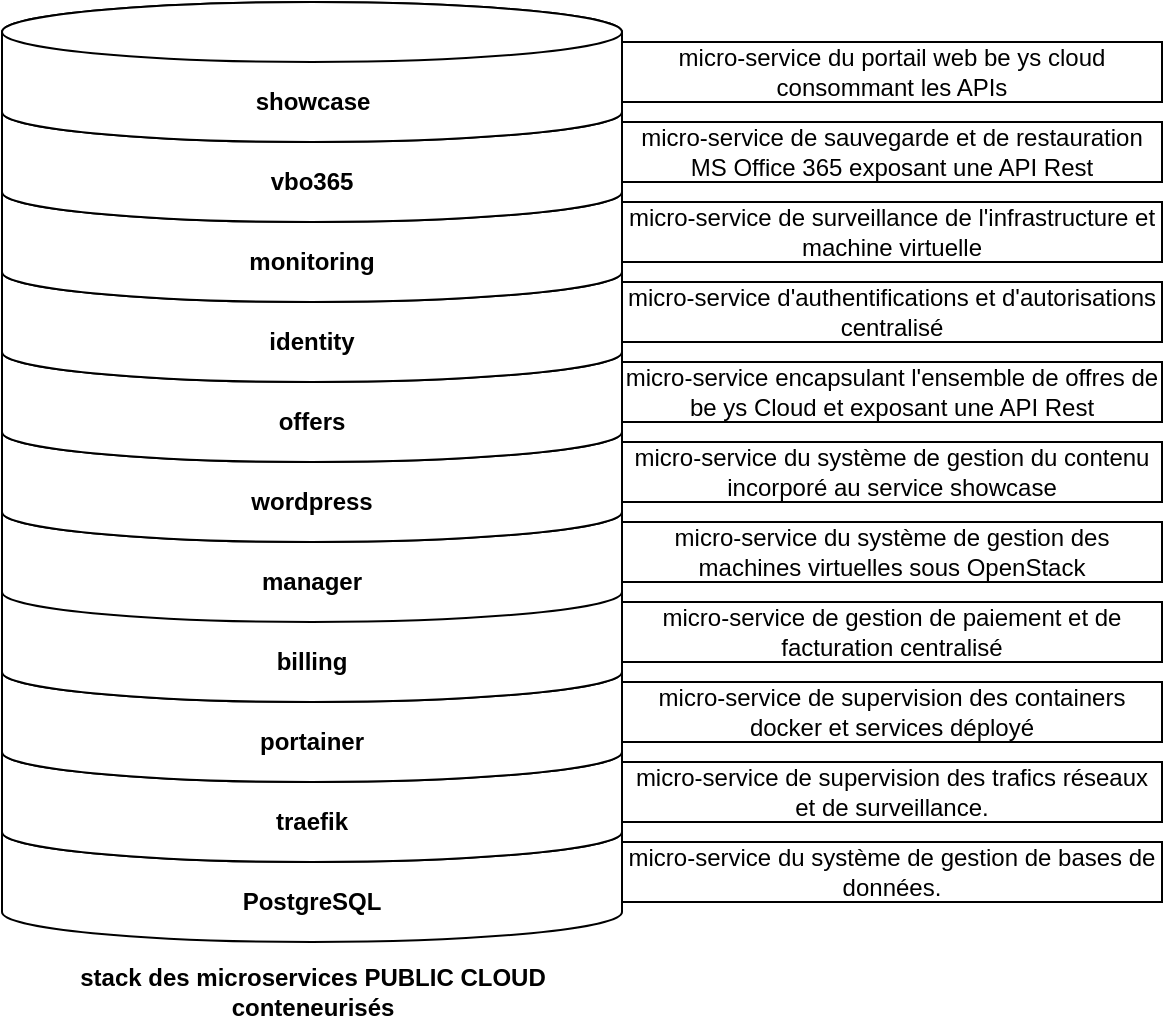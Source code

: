 <mxfile version="14.9.6" type="github">
  <diagram id="z5EHSUFkLtfj8-992ogr" name="Page-1">
    <mxGraphModel dx="1038" dy="579" grid="1" gridSize="10" guides="1" tooltips="1" connect="1" arrows="1" fold="1" page="1" pageScale="1" pageWidth="827" pageHeight="1169" math="0" shadow="0">
      <root>
        <mxCell id="0" />
        <mxCell id="1" parent="0" />
        <mxCell id="66tO8a0DNV6wsIOmhz9U-39" value="" style="shape=cylinder3;whiteSpace=wrap;html=1;boundedLbl=1;backgroundOutline=1;size=15;" vertex="1" parent="1">
          <mxGeometry x="110" y="480" width="310" height="70" as="geometry" />
        </mxCell>
        <mxCell id="66tO8a0DNV6wsIOmhz9U-36" value="" style="shape=cylinder3;whiteSpace=wrap;html=1;boundedLbl=1;backgroundOutline=1;size=15;" vertex="1" parent="1">
          <mxGeometry x="110" y="440" width="310" height="70" as="geometry" />
        </mxCell>
        <mxCell id="66tO8a0DNV6wsIOmhz9U-33" value="" style="shape=cylinder3;whiteSpace=wrap;html=1;boundedLbl=1;backgroundOutline=1;size=15;" vertex="1" parent="1">
          <mxGeometry x="110" y="400" width="310" height="70" as="geometry" />
        </mxCell>
        <mxCell id="66tO8a0DNV6wsIOmhz9U-1" value="" style="shape=cylinder3;whiteSpace=wrap;html=1;boundedLbl=1;backgroundOutline=1;size=15;" vertex="1" parent="1">
          <mxGeometry x="110" y="80" width="310" height="350" as="geometry" />
        </mxCell>
        <mxCell id="66tO8a0DNV6wsIOmhz9U-8" value="" style="shape=cylinder3;whiteSpace=wrap;html=1;boundedLbl=1;backgroundOutline=1;size=15;" vertex="1" parent="1">
          <mxGeometry x="110" y="320" width="310" height="70" as="geometry" />
        </mxCell>
        <mxCell id="66tO8a0DNV6wsIOmhz9U-7" value="" style="shape=cylinder3;whiteSpace=wrap;html=1;boundedLbl=1;backgroundOutline=1;size=15;" vertex="1" parent="1">
          <mxGeometry x="110" y="280" width="310" height="70" as="geometry" />
        </mxCell>
        <mxCell id="66tO8a0DNV6wsIOmhz9U-6" value="" style="shape=cylinder3;whiteSpace=wrap;html=1;boundedLbl=1;backgroundOutline=1;size=15;" vertex="1" parent="1">
          <mxGeometry x="110" y="240" width="310" height="70" as="geometry" />
        </mxCell>
        <mxCell id="66tO8a0DNV6wsIOmhz9U-5" value="" style="shape=cylinder3;whiteSpace=wrap;html=1;boundedLbl=1;backgroundOutline=1;size=15;" vertex="1" parent="1">
          <mxGeometry x="110" y="200" width="310" height="70" as="geometry" />
        </mxCell>
        <mxCell id="66tO8a0DNV6wsIOmhz9U-4" value="" style="shape=cylinder3;whiteSpace=wrap;html=1;boundedLbl=1;backgroundOutline=1;size=15;" vertex="1" parent="1">
          <mxGeometry x="110" y="160" width="310" height="70" as="geometry" />
        </mxCell>
        <mxCell id="66tO8a0DNV6wsIOmhz9U-3" value="" style="shape=cylinder3;whiteSpace=wrap;html=1;boundedLbl=1;backgroundOutline=1;size=15;" vertex="1" parent="1">
          <mxGeometry x="110" y="120" width="310" height="70" as="geometry" />
        </mxCell>
        <mxCell id="66tO8a0DNV6wsIOmhz9U-2" value="" style="shape=cylinder3;whiteSpace=wrap;html=1;boundedLbl=1;backgroundOutline=1;size=15;" vertex="1" parent="1">
          <mxGeometry x="110" y="80" width="310" height="70" as="geometry" />
        </mxCell>
        <mxCell id="66tO8a0DNV6wsIOmhz9U-9" value="showcase" style="text;html=1;align=center;verticalAlign=middle;resizable=0;points=[];autosize=1;strokeColor=none;fontStyle=1" vertex="1" parent="1">
          <mxGeometry x="230" y="120" width="70" height="20" as="geometry" />
        </mxCell>
        <mxCell id="66tO8a0DNV6wsIOmhz9U-10" value="vbo365" style="text;html=1;strokeColor=none;fillColor=none;align=center;verticalAlign=middle;whiteSpace=wrap;rounded=0;fontStyle=1" vertex="1" parent="1">
          <mxGeometry x="245" y="160" width="40" height="20" as="geometry" />
        </mxCell>
        <mxCell id="66tO8a0DNV6wsIOmhz9U-13" value="&lt;b&gt;stack des microservices&amp;nbsp;PUBLIC CLOUD conteneurisés&lt;/b&gt;" style="text;html=1;strokeColor=none;fillColor=none;align=center;verticalAlign=middle;whiteSpace=wrap;rounded=0;" vertex="1" parent="1">
          <mxGeometry x="127.5" y="565" width="275" height="20" as="geometry" />
        </mxCell>
        <mxCell id="66tO8a0DNV6wsIOmhz9U-14" value="&lt;b&gt;monitoring&lt;/b&gt;" style="text;html=1;strokeColor=none;fillColor=none;align=center;verticalAlign=middle;whiteSpace=wrap;rounded=0;" vertex="1" parent="1">
          <mxGeometry x="245" y="200" width="40" height="20" as="geometry" />
        </mxCell>
        <mxCell id="66tO8a0DNV6wsIOmhz9U-15" value="&lt;b&gt;identity&lt;/b&gt;" style="text;html=1;strokeColor=none;fillColor=none;align=center;verticalAlign=middle;whiteSpace=wrap;rounded=0;" vertex="1" parent="1">
          <mxGeometry x="245" y="240" width="40" height="20" as="geometry" />
        </mxCell>
        <mxCell id="66tO8a0DNV6wsIOmhz9U-16" value="&lt;b&gt;offers&lt;/b&gt;" style="text;html=1;strokeColor=none;fillColor=none;align=center;verticalAlign=middle;whiteSpace=wrap;rounded=0;" vertex="1" parent="1">
          <mxGeometry x="245" y="280" width="40" height="20" as="geometry" />
        </mxCell>
        <mxCell id="66tO8a0DNV6wsIOmhz9U-17" value="&lt;b&gt;wordpress&lt;/b&gt;" style="text;html=1;strokeColor=none;fillColor=none;align=center;verticalAlign=middle;whiteSpace=wrap;rounded=0;" vertex="1" parent="1">
          <mxGeometry x="245" y="320" width="40" height="20" as="geometry" />
        </mxCell>
        <mxCell id="66tO8a0DNV6wsIOmhz9U-18" value="&lt;b&gt;manager&lt;/b&gt;" style="text;html=1;strokeColor=none;fillColor=none;align=center;verticalAlign=middle;whiteSpace=wrap;rounded=0;" vertex="1" parent="1">
          <mxGeometry x="245" y="360" width="40" height="20" as="geometry" />
        </mxCell>
        <mxCell id="66tO8a0DNV6wsIOmhz9U-20" value="&lt;b&gt;billing&lt;/b&gt;" style="text;html=1;strokeColor=none;fillColor=none;align=center;verticalAlign=middle;whiteSpace=wrap;rounded=0;" vertex="1" parent="1">
          <mxGeometry x="245" y="400" width="40" height="20" as="geometry" />
        </mxCell>
        <mxCell id="66tO8a0DNV6wsIOmhz9U-22" value="micro-service du portail web be ys cloud consommant les APIs" style="rounded=0;whiteSpace=wrap;html=1;" vertex="1" parent="1">
          <mxGeometry x="420" y="100" width="270" height="30" as="geometry" />
        </mxCell>
        <mxCell id="66tO8a0DNV6wsIOmhz9U-24" value="micro-service de sauvegarde et de restauration MS Office 365 exposant une API Rest" style="rounded=0;whiteSpace=wrap;html=1;" vertex="1" parent="1">
          <mxGeometry x="420" y="140" width="270" height="30" as="geometry" />
        </mxCell>
        <mxCell id="66tO8a0DNV6wsIOmhz9U-25" value="micro-service de surveillance de l&#39;infrastructure et machine virtuelle" style="rounded=0;whiteSpace=wrap;html=1;" vertex="1" parent="1">
          <mxGeometry x="420" y="180" width="270" height="30" as="geometry" />
        </mxCell>
        <mxCell id="66tO8a0DNV6wsIOmhz9U-26" value="micro-service d&#39;authentifications et d&#39;autorisations centralisé" style="rounded=0;whiteSpace=wrap;html=1;" vertex="1" parent="1">
          <mxGeometry x="420" y="220" width="270" height="30" as="geometry" />
        </mxCell>
        <mxCell id="66tO8a0DNV6wsIOmhz9U-27" value="micro-service encapsulant l&#39;ensemble de offres de be ys Cloud et exposant une API Rest" style="rounded=0;whiteSpace=wrap;html=1;" vertex="1" parent="1">
          <mxGeometry x="420" y="260" width="270" height="30" as="geometry" />
        </mxCell>
        <mxCell id="66tO8a0DNV6wsIOmhz9U-28" value="micro-service du système de gestion du contenu incorporé au service showcase" style="rounded=0;whiteSpace=wrap;html=1;" vertex="1" parent="1">
          <mxGeometry x="420" y="300" width="270" height="30" as="geometry" />
        </mxCell>
        <mxCell id="66tO8a0DNV6wsIOmhz9U-29" value="micro-service du système de gestion des machines virtuelles sous OpenStack" style="rounded=0;whiteSpace=wrap;html=1;" vertex="1" parent="1">
          <mxGeometry x="420" y="340" width="270" height="30" as="geometry" />
        </mxCell>
        <mxCell id="66tO8a0DNV6wsIOmhz9U-30" value="micro-service de gestion de paiement et de facturation centralisé" style="rounded=0;whiteSpace=wrap;html=1;" vertex="1" parent="1">
          <mxGeometry x="420" y="380" width="270" height="30" as="geometry" />
        </mxCell>
        <mxCell id="66tO8a0DNV6wsIOmhz9U-34" value="portainer" style="text;html=1;strokeColor=none;fillColor=none;align=center;verticalAlign=middle;whiteSpace=wrap;rounded=0;fontStyle=1" vertex="1" parent="1">
          <mxGeometry x="245" y="440" width="40" height="20" as="geometry" />
        </mxCell>
        <mxCell id="66tO8a0DNV6wsIOmhz9U-35" value="micro-service de supervision des containers docker et services déployé" style="rounded=0;whiteSpace=wrap;html=1;" vertex="1" parent="1">
          <mxGeometry x="420" y="420" width="270" height="30" as="geometry" />
        </mxCell>
        <mxCell id="66tO8a0DNV6wsIOmhz9U-37" value="traefik" style="text;html=1;strokeColor=none;fillColor=none;align=center;verticalAlign=middle;whiteSpace=wrap;rounded=0;fontStyle=1" vertex="1" parent="1">
          <mxGeometry x="245" y="480" width="40" height="20" as="geometry" />
        </mxCell>
        <mxCell id="66tO8a0DNV6wsIOmhz9U-38" value="micro-service de supervision des trafics réseaux et de surveillance." style="rounded=0;whiteSpace=wrap;html=1;" vertex="1" parent="1">
          <mxGeometry x="420" y="460" width="270" height="30" as="geometry" />
        </mxCell>
        <mxCell id="66tO8a0DNV6wsIOmhz9U-40" value="micro-service du système de gestion de bases de données." style="rounded=0;whiteSpace=wrap;html=1;" vertex="1" parent="1">
          <mxGeometry x="420" y="500" width="270" height="30" as="geometry" />
        </mxCell>
        <mxCell id="66tO8a0DNV6wsIOmhz9U-41" value="PostgreSQL" style="text;html=1;strokeColor=none;fillColor=none;align=center;verticalAlign=middle;whiteSpace=wrap;rounded=0;fontStyle=1" vertex="1" parent="1">
          <mxGeometry x="245" y="520" width="40" height="20" as="geometry" />
        </mxCell>
      </root>
    </mxGraphModel>
  </diagram>
</mxfile>
